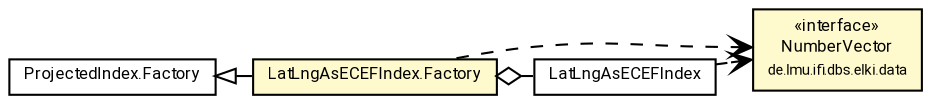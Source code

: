 #!/usr/local/bin/dot
#
# Class diagram 
# Generated by UMLGraph version R5_7_2-60-g0e99a6 (http://www.spinellis.gr/umlgraph/)
#

digraph G {
	graph [fontnames="svg"]
	edge [fontname="Roboto",fontsize=7,labelfontname="Roboto",labelfontsize=7,color="black"];
	node [fontname="Roboto",fontcolor="black",fontsize=8,shape=plaintext,margin=0,width=0,height=0];
	nodesep=0.15;
	ranksep=0.25;
	rankdir=LR;
	// de.lmu.ifi.dbs.elki.data.NumberVector
	c6180851 [label=<<table title="de.lmu.ifi.dbs.elki.data.NumberVector" border="0" cellborder="1" cellspacing="0" cellpadding="2" bgcolor="LemonChiffon" href="../../data/NumberVector.html" target="_parent">
		<tr><td><table border="0" cellspacing="0" cellpadding="1">
		<tr><td align="center" balign="center"> &#171;interface&#187; </td></tr>
		<tr><td align="center" balign="center"> <font face="Roboto">NumberVector</font> </td></tr>
		<tr><td align="center" balign="center"> <font face="Roboto" point-size="7.0">de.lmu.ifi.dbs.elki.data</font> </td></tr>
		</table></td></tr>
		</table>>, URL="../../data/NumberVector.html"];
	// de.lmu.ifi.dbs.elki.index.projected.LatLngAsECEFIndex<O extends de.lmu.ifi.dbs.elki.data.NumberVector>
	c6181913 [label=<<table title="de.lmu.ifi.dbs.elki.index.projected.LatLngAsECEFIndex" border="0" cellborder="1" cellspacing="0" cellpadding="2" href="LatLngAsECEFIndex.html" target="_parent">
		<tr><td><table border="0" cellspacing="0" cellpadding="1">
		<tr><td align="center" balign="center"> <font face="Roboto">LatLngAsECEFIndex</font> </td></tr>
		</table></td></tr>
		</table>>, URL="LatLngAsECEFIndex.html"];
	// de.lmu.ifi.dbs.elki.index.projected.LatLngAsECEFIndex.Factory<O extends de.lmu.ifi.dbs.elki.data.NumberVector>
	c6181914 [label=<<table title="de.lmu.ifi.dbs.elki.index.projected.LatLngAsECEFIndex.Factory" border="0" cellborder="1" cellspacing="0" cellpadding="2" bgcolor="lemonChiffon" href="LatLngAsECEFIndex.Factory.html" target="_parent">
		<tr><td><table border="0" cellspacing="0" cellpadding="1">
		<tr><td align="center" balign="center"> <font face="Roboto">LatLngAsECEFIndex.Factory</font> </td></tr>
		</table></td></tr>
		</table>>, URL="LatLngAsECEFIndex.Factory.html"];
	// de.lmu.ifi.dbs.elki.index.projected.ProjectedIndex.Factory<O, I>
	c6182011 [label=<<table title="de.lmu.ifi.dbs.elki.index.projected.ProjectedIndex.Factory" border="0" cellborder="1" cellspacing="0" cellpadding="2" href="ProjectedIndex.Factory.html" target="_parent">
		<tr><td><table border="0" cellspacing="0" cellpadding="1">
		<tr><td align="center" balign="center"> <font face="Roboto">ProjectedIndex.Factory</font> </td></tr>
		</table></td></tr>
		</table>>, URL="ProjectedIndex.Factory.html"];
	// de.lmu.ifi.dbs.elki.index.projected.LatLngAsECEFIndex.Factory<O extends de.lmu.ifi.dbs.elki.data.NumberVector> extends de.lmu.ifi.dbs.elki.index.projected.ProjectedIndex.Factory<O, I>
	c6182011 -> c6181914 [arrowtail=empty,dir=back,weight=10];
	// de.lmu.ifi.dbs.elki.index.projected.LatLngAsECEFIndex.Factory<O extends de.lmu.ifi.dbs.elki.data.NumberVector> has de.lmu.ifi.dbs.elki.index.projected.LatLngAsECEFIndex<O extends de.lmu.ifi.dbs.elki.data.NumberVector>
	c6181914 -> c6181913 [arrowhead=none,arrowtail=ediamond,dir=back,weight=4];
	// de.lmu.ifi.dbs.elki.index.projected.LatLngAsECEFIndex<O extends de.lmu.ifi.dbs.elki.data.NumberVector> depend de.lmu.ifi.dbs.elki.data.NumberVector
	c6181913 -> c6180851 [arrowhead=open,style=dashed,weight=0];
	// de.lmu.ifi.dbs.elki.index.projected.LatLngAsECEFIndex.Factory<O extends de.lmu.ifi.dbs.elki.data.NumberVector> depend de.lmu.ifi.dbs.elki.data.NumberVector
	c6181914 -> c6180851 [arrowhead=open,style=dashed,weight=0];
}

